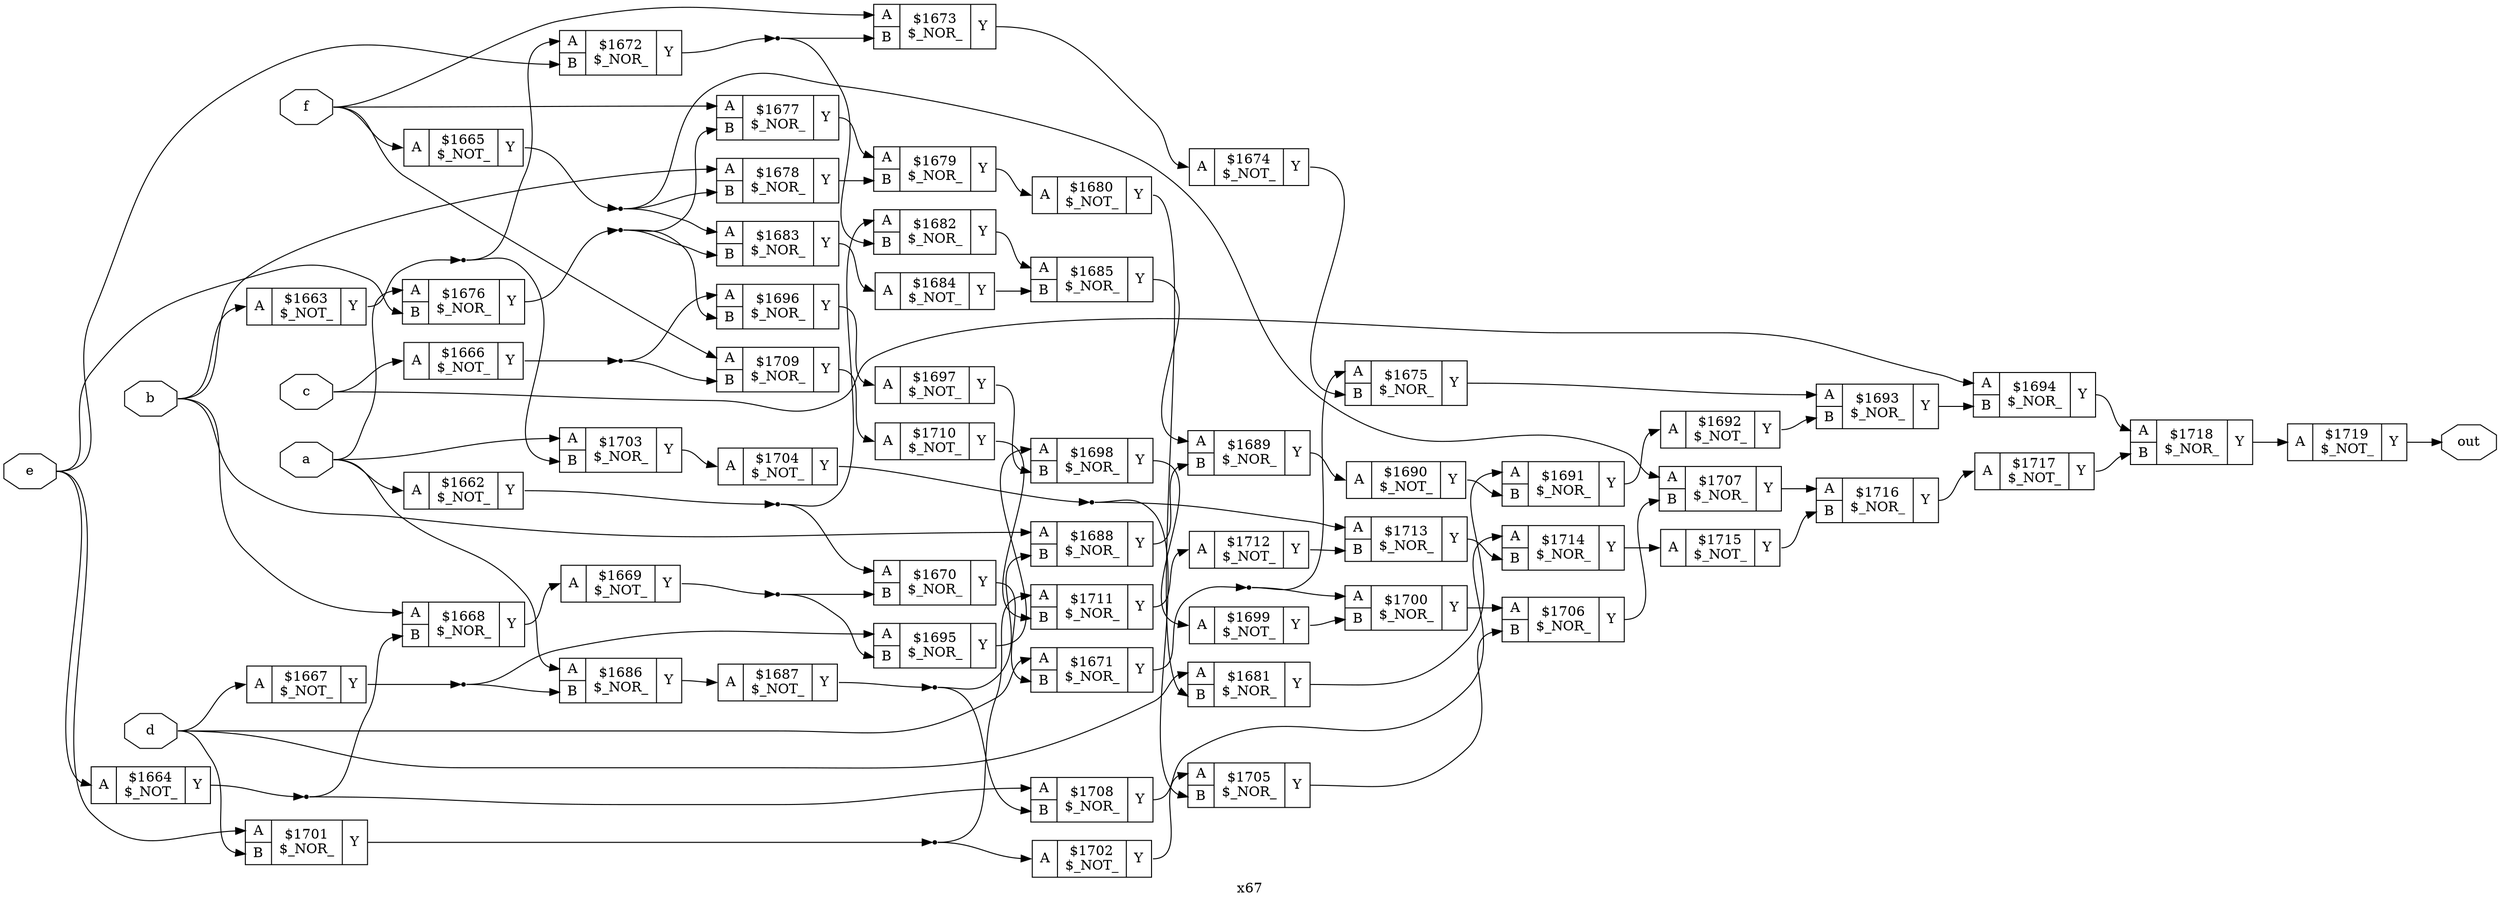 digraph "x67" {
label="x67";
rankdir="LR";
remincross=true;
n58 [ shape=octagon, label="a", color="black", fontcolor="black" ];
n59 [ shape=octagon, label="b", color="black", fontcolor="black" ];
n60 [ shape=octagon, label="c", color="black", fontcolor="black" ];
n61 [ shape=octagon, label="d", color="black", fontcolor="black" ];
n62 [ shape=octagon, label="e", color="black", fontcolor="black" ];
n63 [ shape=octagon, label="f", color="black", fontcolor="black" ];
n64 [ shape=octagon, label="out", color="black", fontcolor="black" ];
c67 [ shape=record, label="{{<p65> A}|$1662\n$_NOT_|{<p66> Y}}" ];
c68 [ shape=record, label="{{<p65> A}|$1663\n$_NOT_|{<p66> Y}}" ];
c69 [ shape=record, label="{{<p65> A}|$1664\n$_NOT_|{<p66> Y}}" ];
c70 [ shape=record, label="{{<p65> A}|$1665\n$_NOT_|{<p66> Y}}" ];
c71 [ shape=record, label="{{<p65> A}|$1666\n$_NOT_|{<p66> Y}}" ];
c72 [ shape=record, label="{{<p65> A}|$1667\n$_NOT_|{<p66> Y}}" ];
c74 [ shape=record, label="{{<p65> A|<p73> B}|$1668\n$_NOR_|{<p66> Y}}" ];
c75 [ shape=record, label="{{<p65> A}|$1669\n$_NOT_|{<p66> Y}}" ];
c76 [ shape=record, label="{{<p65> A|<p73> B}|$1670\n$_NOR_|{<p66> Y}}" ];
c77 [ shape=record, label="{{<p65> A|<p73> B}|$1671\n$_NOR_|{<p66> Y}}" ];
c78 [ shape=record, label="{{<p65> A|<p73> B}|$1672\n$_NOR_|{<p66> Y}}" ];
c79 [ shape=record, label="{{<p65> A|<p73> B}|$1673\n$_NOR_|{<p66> Y}}" ];
c80 [ shape=record, label="{{<p65> A}|$1674\n$_NOT_|{<p66> Y}}" ];
c81 [ shape=record, label="{{<p65> A|<p73> B}|$1675\n$_NOR_|{<p66> Y}}" ];
c82 [ shape=record, label="{{<p65> A|<p73> B}|$1676\n$_NOR_|{<p66> Y}}" ];
c83 [ shape=record, label="{{<p65> A|<p73> B}|$1677\n$_NOR_|{<p66> Y}}" ];
c84 [ shape=record, label="{{<p65> A|<p73> B}|$1678\n$_NOR_|{<p66> Y}}" ];
c85 [ shape=record, label="{{<p65> A|<p73> B}|$1679\n$_NOR_|{<p66> Y}}" ];
c86 [ shape=record, label="{{<p65> A}|$1680\n$_NOT_|{<p66> Y}}" ];
c87 [ shape=record, label="{{<p65> A|<p73> B}|$1681\n$_NOR_|{<p66> Y}}" ];
c88 [ shape=record, label="{{<p65> A|<p73> B}|$1682\n$_NOR_|{<p66> Y}}" ];
c89 [ shape=record, label="{{<p65> A|<p73> B}|$1683\n$_NOR_|{<p66> Y}}" ];
c90 [ shape=record, label="{{<p65> A}|$1684\n$_NOT_|{<p66> Y}}" ];
c91 [ shape=record, label="{{<p65> A|<p73> B}|$1685\n$_NOR_|{<p66> Y}}" ];
c92 [ shape=record, label="{{<p65> A|<p73> B}|$1686\n$_NOR_|{<p66> Y}}" ];
c93 [ shape=record, label="{{<p65> A}|$1687\n$_NOT_|{<p66> Y}}" ];
c94 [ shape=record, label="{{<p65> A|<p73> B}|$1688\n$_NOR_|{<p66> Y}}" ];
c95 [ shape=record, label="{{<p65> A|<p73> B}|$1689\n$_NOR_|{<p66> Y}}" ];
c96 [ shape=record, label="{{<p65> A}|$1690\n$_NOT_|{<p66> Y}}" ];
c97 [ shape=record, label="{{<p65> A|<p73> B}|$1691\n$_NOR_|{<p66> Y}}" ];
c98 [ shape=record, label="{{<p65> A}|$1692\n$_NOT_|{<p66> Y}}" ];
c99 [ shape=record, label="{{<p65> A|<p73> B}|$1693\n$_NOR_|{<p66> Y}}" ];
c100 [ shape=record, label="{{<p65> A|<p73> B}|$1694\n$_NOR_|{<p66> Y}}" ];
c101 [ shape=record, label="{{<p65> A|<p73> B}|$1695\n$_NOR_|{<p66> Y}}" ];
c102 [ shape=record, label="{{<p65> A|<p73> B}|$1696\n$_NOR_|{<p66> Y}}" ];
c103 [ shape=record, label="{{<p65> A}|$1697\n$_NOT_|{<p66> Y}}" ];
c104 [ shape=record, label="{{<p65> A|<p73> B}|$1698\n$_NOR_|{<p66> Y}}" ];
c105 [ shape=record, label="{{<p65> A}|$1699\n$_NOT_|{<p66> Y}}" ];
c106 [ shape=record, label="{{<p65> A|<p73> B}|$1700\n$_NOR_|{<p66> Y}}" ];
c107 [ shape=record, label="{{<p65> A|<p73> B}|$1701\n$_NOR_|{<p66> Y}}" ];
c108 [ shape=record, label="{{<p65> A}|$1702\n$_NOT_|{<p66> Y}}" ];
c109 [ shape=record, label="{{<p65> A|<p73> B}|$1703\n$_NOR_|{<p66> Y}}" ];
c110 [ shape=record, label="{{<p65> A}|$1704\n$_NOT_|{<p66> Y}}" ];
c111 [ shape=record, label="{{<p65> A|<p73> B}|$1705\n$_NOR_|{<p66> Y}}" ];
c112 [ shape=record, label="{{<p65> A|<p73> B}|$1706\n$_NOR_|{<p66> Y}}" ];
c113 [ shape=record, label="{{<p65> A|<p73> B}|$1707\n$_NOR_|{<p66> Y}}" ];
c114 [ shape=record, label="{{<p65> A|<p73> B}|$1708\n$_NOR_|{<p66> Y}}" ];
c115 [ shape=record, label="{{<p65> A|<p73> B}|$1709\n$_NOR_|{<p66> Y}}" ];
c116 [ shape=record, label="{{<p65> A}|$1710\n$_NOT_|{<p66> Y}}" ];
c117 [ shape=record, label="{{<p65> A|<p73> B}|$1711\n$_NOR_|{<p66> Y}}" ];
c118 [ shape=record, label="{{<p65> A}|$1712\n$_NOT_|{<p66> Y}}" ];
c119 [ shape=record, label="{{<p65> A|<p73> B}|$1713\n$_NOR_|{<p66> Y}}" ];
c120 [ shape=record, label="{{<p65> A|<p73> B}|$1714\n$_NOR_|{<p66> Y}}" ];
c121 [ shape=record, label="{{<p65> A}|$1715\n$_NOT_|{<p66> Y}}" ];
c122 [ shape=record, label="{{<p65> A|<p73> B}|$1716\n$_NOR_|{<p66> Y}}" ];
c123 [ shape=record, label="{{<p65> A}|$1717\n$_NOT_|{<p66> Y}}" ];
c124 [ shape=record, label="{{<p65> A|<p73> B}|$1718\n$_NOR_|{<p66> Y}}" ];
c125 [ shape=record, label="{{<p65> A}|$1719\n$_NOT_|{<p66> Y}}" ];
n1 [ shape=point ];
c69:p66:e -> n1:w [color="black", label=""];
n1:e -> c114:p65:w [color="black", label=""];
n1:e -> c74:p73:w [color="black", label=""];
c79:p66:e -> c80:p65:w [color="black", label=""];
c80:p66:e -> c81:p73:w [color="black", label=""];
c81:p66:e -> c99:p65:w [color="black", label=""];
n13 [ shape=point ];
c82:p66:e -> n13:w [color="black", label=""];
n13:e -> c102:p73:w [color="black", label=""];
n13:e -> c83:p73:w [color="black", label=""];
n13:e -> c89:p73:w [color="black", label=""];
c83:p66:e -> c85:p65:w [color="black", label=""];
c84:p66:e -> c85:p73:w [color="black", label=""];
c85:p66:e -> c86:p65:w [color="black", label=""];
c86:p66:e -> c87:p73:w [color="black", label=""];
c87:p66:e -> c97:p65:w [color="black", label=""];
c88:p66:e -> c91:p65:w [color="black", label=""];
n2 [ shape=point ];
c70:p66:e -> n2:w [color="black", label=""];
n2:e -> c113:p65:w [color="black", label=""];
n2:e -> c84:p73:w [color="black", label=""];
n2:e -> c89:p65:w [color="black", label=""];
c89:p66:e -> c90:p65:w [color="black", label=""];
c90:p66:e -> c91:p73:w [color="black", label=""];
c91:p66:e -> c95:p65:w [color="black", label=""];
c92:p66:e -> c93:p65:w [color="black", label=""];
n24 [ shape=point ];
c93:p66:e -> n24:w [color="black", label=""];
n24:e -> c114:p73:w [color="black", label=""];
n24:e -> c94:p73:w [color="black", label=""];
c94:p66:e -> c95:p73:w [color="black", label=""];
c95:p66:e -> c96:p65:w [color="black", label=""];
c96:p66:e -> c97:p73:w [color="black", label=""];
c97:p66:e -> c98:p65:w [color="black", label=""];
c98:p66:e -> c99:p73:w [color="black", label=""];
n3 [ shape=point ];
c71:p66:e -> n3:w [color="black", label=""];
n3:e -> c102:p65:w [color="black", label=""];
n3:e -> c115:p73:w [color="black", label=""];
c99:p66:e -> c100:p73:w [color="black", label=""];
c100:p66:e -> c124:p65:w [color="black", label=""];
c101:p66:e -> c104:p65:w [color="black", label=""];
c102:p66:e -> c103:p65:w [color="black", label=""];
c103:p66:e -> c104:p73:w [color="black", label=""];
c104:p66:e -> c105:p65:w [color="black", label=""];
c105:p66:e -> c106:p73:w [color="black", label=""];
c106:p66:e -> c112:p65:w [color="black", label=""];
n38 [ shape=point ];
c107:p66:e -> n38:w [color="black", label=""];
n38:e -> c108:p65:w [color="black", label=""];
n38:e -> c117:p65:w [color="black", label=""];
c108:p66:e -> c111:p65:w [color="black", label=""];
n4 [ shape=point ];
c72:p66:e -> n4:w [color="black", label=""];
n4:e -> c101:p65:w [color="black", label=""];
n4:e -> c92:p73:w [color="black", label=""];
c109:p66:e -> c110:p65:w [color="black", label=""];
n41 [ shape=point ];
c110:p66:e -> n41:w [color="black", label=""];
n41:e -> c111:p73:w [color="black", label=""];
n41:e -> c119:p65:w [color="black", label=""];
c111:p66:e -> c112:p73:w [color="black", label=""];
c112:p66:e -> c113:p73:w [color="black", label=""];
c113:p66:e -> c122:p65:w [color="black", label=""];
c114:p66:e -> c120:p65:w [color="black", label=""];
c115:p66:e -> c116:p65:w [color="black", label=""];
c116:p66:e -> c117:p73:w [color="black", label=""];
c117:p66:e -> c118:p65:w [color="black", label=""];
c118:p66:e -> c119:p73:w [color="black", label=""];
c74:p66:e -> c75:p65:w [color="black", label=""];
c119:p66:e -> c120:p73:w [color="black", label=""];
c120:p66:e -> c121:p65:w [color="black", label=""];
c121:p66:e -> c122:p73:w [color="black", label=""];
c122:p66:e -> c123:p65:w [color="black", label=""];
c123:p66:e -> c124:p73:w [color="black", label=""];
c124:p66:e -> c125:p65:w [color="black", label=""];
n56 [ shape=point ];
c67:p66:e -> n56:w [color="black", label=""];
n56:e -> c76:p65:w [color="black", label=""];
n56:e -> c88:p65:w [color="black", label=""];
n57 [ shape=point ];
c68:p66:e -> n57:w [color="black", label=""];
n57:e -> c109:p73:w [color="black", label=""];
n57:e -> c78:p65:w [color="black", label=""];
n58:e -> c109:p65:w [color="black", label=""];
n58:e -> c67:p65:w [color="black", label=""];
n58:e -> c82:p65:w [color="black", label=""];
n58:e -> c92:p65:w [color="black", label=""];
n59:e -> c68:p65:w [color="black", label=""];
n59:e -> c74:p65:w [color="black", label=""];
n59:e -> c84:p65:w [color="black", label=""];
n59:e -> c94:p65:w [color="black", label=""];
n6 [ shape=point ];
c75:p66:e -> n6:w [color="black", label=""];
n6:e -> c101:p73:w [color="black", label=""];
n6:e -> c76:p73:w [color="black", label=""];
n60:e -> c100:p65:w [color="black", label=""];
n60:e -> c71:p65:w [color="black", label=""];
n61:e -> c107:p73:w [color="black", label=""];
n61:e -> c72:p65:w [color="black", label=""];
n61:e -> c77:p65:w [color="black", label=""];
n61:e -> c87:p65:w [color="black", label=""];
n62:e -> c107:p65:w [color="black", label=""];
n62:e -> c69:p65:w [color="black", label=""];
n62:e -> c78:p73:w [color="black", label=""];
n62:e -> c82:p73:w [color="black", label=""];
n63:e -> c115:p65:w [color="black", label=""];
n63:e -> c70:p65:w [color="black", label=""];
n63:e -> c79:p65:w [color="black", label=""];
n63:e -> c83:p65:w [color="black", label=""];
c125:p66:e -> n64:w [color="black", label=""];
c76:p66:e -> c77:p73:w [color="black", label=""];
n8 [ shape=point ];
c77:p66:e -> n8:w [color="black", label=""];
n8:e -> c106:p65:w [color="black", label=""];
n8:e -> c81:p65:w [color="black", label=""];
n9 [ shape=point ];
c78:p66:e -> n9:w [color="black", label=""];
n9:e -> c79:p73:w [color="black", label=""];
n9:e -> c88:p73:w [color="black", label=""];
}
